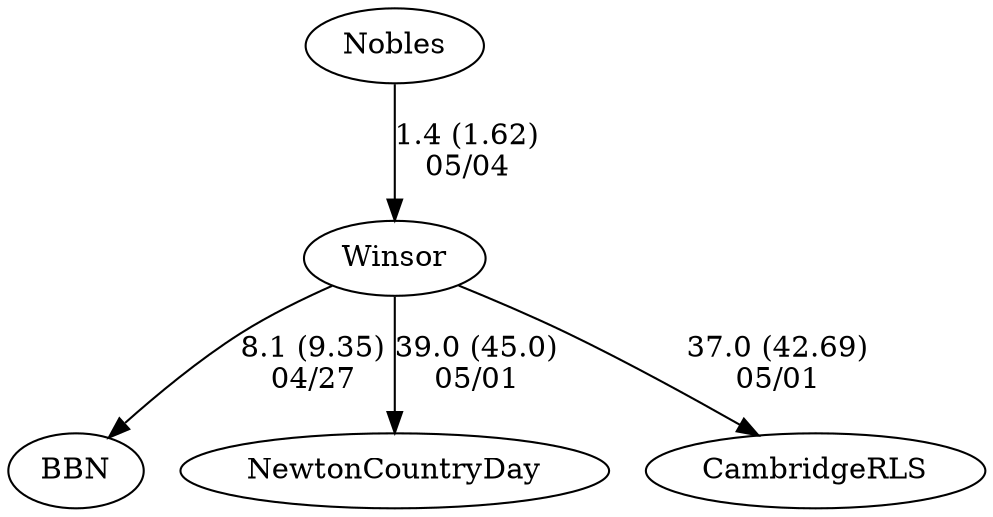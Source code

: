 digraph girls4foursWinsor {Winsor [URL="girls4foursWinsorWinsor.html"];BBN [URL="girls4foursWinsorBBN.html"];NewtonCountryDay [URL="girls4foursWinsorNewtonCountryDay.html"];Nobles [URL="girls4foursWinsorNobles.html"];CambridgeRLS [URL="girls4foursWinsorCambridgeRLS.html"];Nobles -> Winsor[label="1.4 (1.62)
05/04", weight="99", tooltip="NEIRA Girls Fours, The Winsor School vs. Nobles			
Distance: 1300 Conditions: Thank you Nobles for a great race!
Steady crossing head wind for all races.
None", URL="https://www.row2k.com/results/resultspage.cfm?UID=04A0E710667843CC6B974150865EFE56&cat=1", random="random"]; 
Winsor -> CambridgeRLS[label="37.0 (42.69)
05/01", weight="63", tooltip="NEIRA Fours,NCDS, Winsor, CRLS			
Distance: 1300 Conditions: Conditions remained the same through all races. Flat water, no wind. Comments: 5th boat race ran a shorter course due to novice coxswains and rowers (~1100m)
None", URL="https://www.row2k.com/results/resultspage.cfm?UID=C55D042DC8DE58BCD614F6CCB55D1228&cat=1", random="random"]; 
Winsor -> NewtonCountryDay[label="39.0 (45.0)
05/01", weight="61", tooltip="NEIRA Fours,NCDS, Winsor, CRLS			
Distance: 1300 Conditions: Conditions remained the same through all races. Flat water, no wind. Comments: 5th boat race ran a shorter course due to novice coxswains and rowers (~1100m)
None", URL="https://www.row2k.com/results/resultspage.cfm?UID=C55D042DC8DE58BCD614F6CCB55D1228&cat=1", random="random"]; 
Winsor -> BBN[label="8.1 (9.35)
04/27", weight="92", tooltip="NEIRA,The Winsor School vs. BB&N			
Distance: 1300 Conditions: Flat and equal conditions across all races. Steering in 3V race resulted in both crews finishing off the course with an indistinguishable margin (deemed a tie). 4V crews reversed lanes mid-race, potentially impacting margin but not finish order. 5th and 6th boats were composite to provide a race for all athletes. Thank you to BB&N for a fun race!
None", URL="https://www.row2k.com/results/resultspage.cfm?UID=0A06BB5337D4EBAFB4A716F6CCD660BF&cat=1", random="random"]}